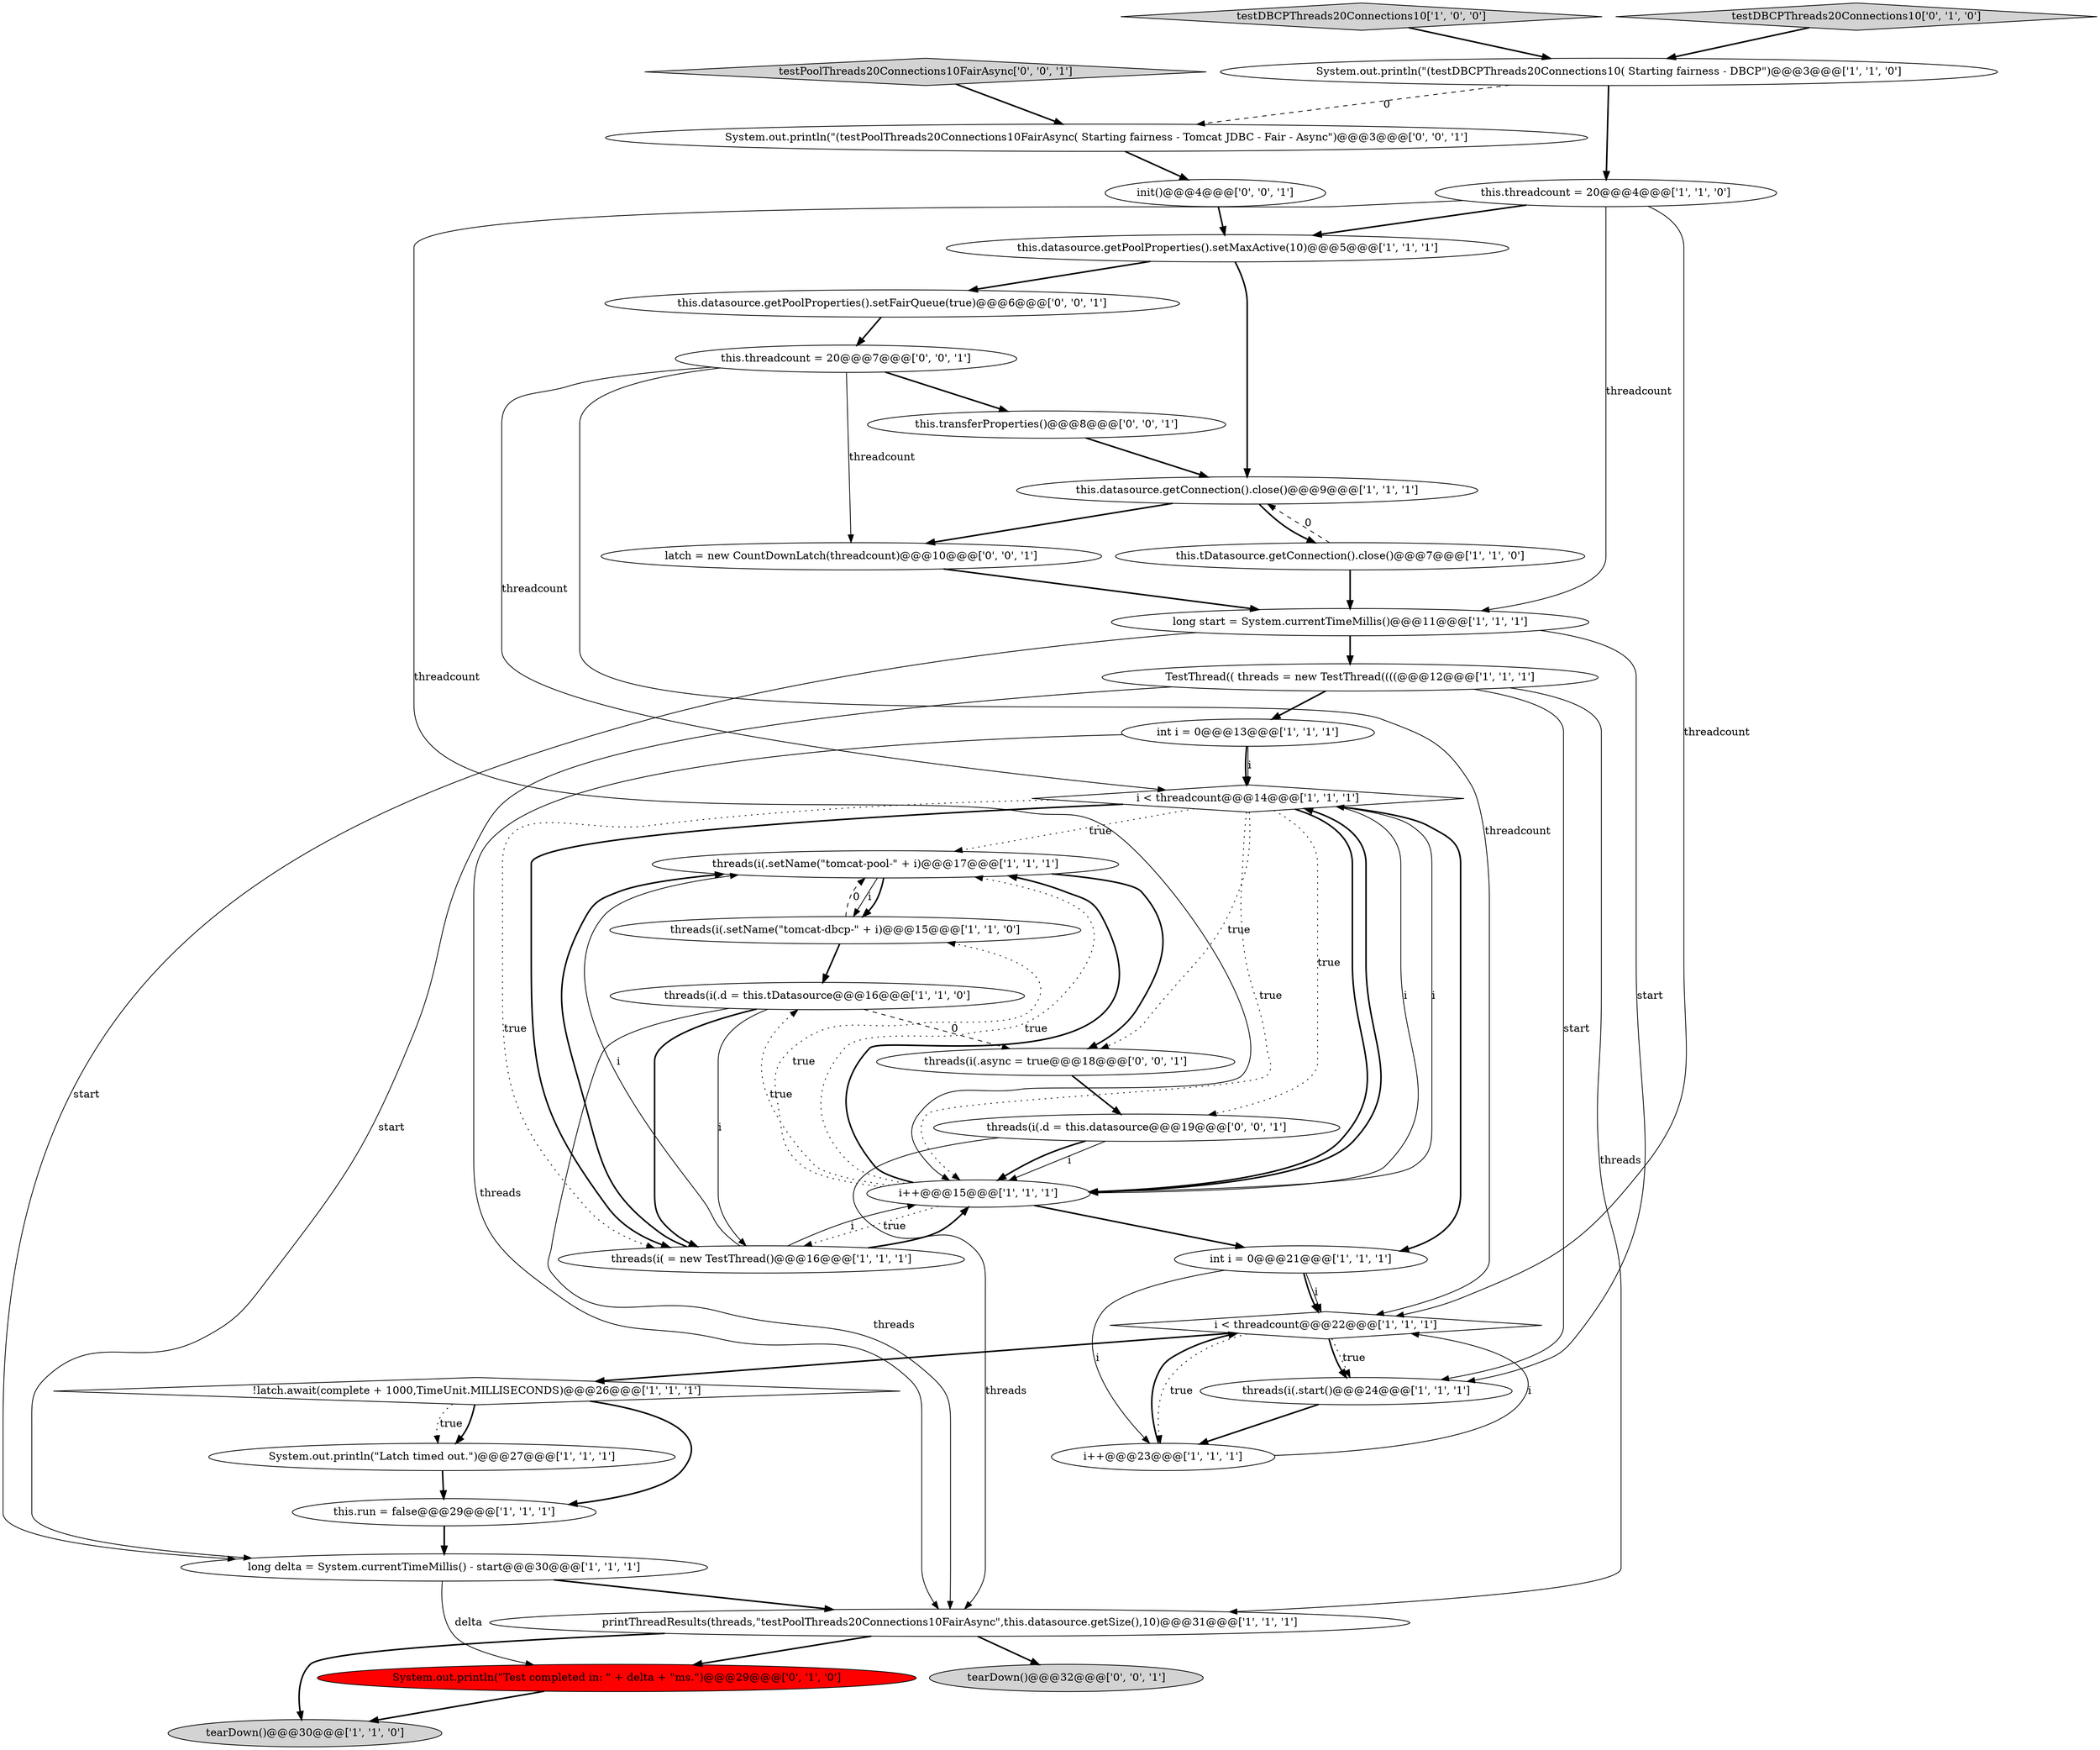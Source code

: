 digraph {
21 [style = filled, label = "printThreadResults(threads,\"testPoolThreads20Connections10FairAsync\",this.datasource.getSize(),10)@@@31@@@['1', '1', '1']", fillcolor = white, shape = ellipse image = "AAA0AAABBB1BBB"];
28 [style = filled, label = "tearDown()@@@32@@@['0', '0', '1']", fillcolor = lightgray, shape = ellipse image = "AAA0AAABBB3BBB"];
1 [style = filled, label = "int i = 0@@@21@@@['1', '1', '1']", fillcolor = white, shape = ellipse image = "AAA0AAABBB1BBB"];
14 [style = filled, label = "this.run = false@@@29@@@['1', '1', '1']", fillcolor = white, shape = ellipse image = "AAA0AAABBB1BBB"];
3 [style = filled, label = "System.out.println(\"(testDBCPThreads20Connections10( Starting fairness - DBCP\")@@@3@@@['1', '1', '0']", fillcolor = white, shape = ellipse image = "AAA0AAABBB1BBB"];
5 [style = filled, label = "i < threadcount@@@14@@@['1', '1', '1']", fillcolor = white, shape = diamond image = "AAA0AAABBB1BBB"];
22 [style = filled, label = "threads(i(.setName(\"tomcat-pool-\" + i)@@@17@@@['1', '1', '1']", fillcolor = white, shape = ellipse image = "AAA0AAABBB1BBB"];
27 [style = filled, label = "this.datasource.getPoolProperties().setFairQueue(true)@@@6@@@['0', '0', '1']", fillcolor = white, shape = ellipse image = "AAA0AAABBB3BBB"];
24 [style = filled, label = "this.threadcount = 20@@@4@@@['1', '1', '0']", fillcolor = white, shape = ellipse image = "AAA0AAABBB1BBB"];
9 [style = filled, label = "threads(i(.setName(\"tomcat-dbcp-\" + i)@@@15@@@['1', '1', '0']", fillcolor = white, shape = ellipse image = "AAA0AAABBB1BBB"];
16 [style = filled, label = "this.datasource.getConnection().close()@@@9@@@['1', '1', '1']", fillcolor = white, shape = ellipse image = "AAA0AAABBB1BBB"];
4 [style = filled, label = "TestThread(( threads = new TestThread((((@@@12@@@['1', '1', '1']", fillcolor = white, shape = ellipse image = "AAA0AAABBB1BBB"];
8 [style = filled, label = "testDBCPThreads20Connections10['1', '0', '0']", fillcolor = lightgray, shape = diamond image = "AAA0AAABBB1BBB"];
13 [style = filled, label = "long delta = System.currentTimeMillis() - start@@@30@@@['1', '1', '1']", fillcolor = white, shape = ellipse image = "AAA0AAABBB1BBB"];
11 [style = filled, label = "threads(i(.d = this.tDatasource@@@16@@@['1', '1', '0']", fillcolor = white, shape = ellipse image = "AAA0AAABBB1BBB"];
26 [style = filled, label = "System.out.println(\"Test completed in: \" + delta + \"ms.\")@@@29@@@['0', '1', '0']", fillcolor = red, shape = ellipse image = "AAA1AAABBB2BBB"];
29 [style = filled, label = "init()@@@4@@@['0', '0', '1']", fillcolor = white, shape = ellipse image = "AAA0AAABBB3BBB"];
19 [style = filled, label = "tearDown()@@@30@@@['1', '1', '0']", fillcolor = lightgray, shape = ellipse image = "AAA0AAABBB1BBB"];
23 [style = filled, label = "!latch.await(complete + 1000,TimeUnit.MILLISECONDS)@@@26@@@['1', '1', '1']", fillcolor = white, shape = diamond image = "AAA0AAABBB1BBB"];
7 [style = filled, label = "this.datasource.getPoolProperties().setMaxActive(10)@@@5@@@['1', '1', '1']", fillcolor = white, shape = ellipse image = "AAA0AAABBB1BBB"];
2 [style = filled, label = "i++@@@15@@@['1', '1', '1']", fillcolor = white, shape = ellipse image = "AAA0AAABBB1BBB"];
12 [style = filled, label = "long start = System.currentTimeMillis()@@@11@@@['1', '1', '1']", fillcolor = white, shape = ellipse image = "AAA0AAABBB1BBB"];
35 [style = filled, label = "testPoolThreads20Connections10FairAsync['0', '0', '1']", fillcolor = lightgray, shape = diamond image = "AAA0AAABBB3BBB"];
20 [style = filled, label = "i < threadcount@@@22@@@['1', '1', '1']", fillcolor = white, shape = diamond image = "AAA0AAABBB1BBB"];
32 [style = filled, label = "threads(i(.async = true@@@18@@@['0', '0', '1']", fillcolor = white, shape = ellipse image = "AAA0AAABBB3BBB"];
30 [style = filled, label = "System.out.println(\"(testPoolThreads20Connections10FairAsync( Starting fairness - Tomcat JDBC - Fair - Async\")@@@3@@@['0', '0', '1']", fillcolor = white, shape = ellipse image = "AAA0AAABBB3BBB"];
0 [style = filled, label = "int i = 0@@@13@@@['1', '1', '1']", fillcolor = white, shape = ellipse image = "AAA0AAABBB1BBB"];
31 [style = filled, label = "this.transferProperties()@@@8@@@['0', '0', '1']", fillcolor = white, shape = ellipse image = "AAA0AAABBB3BBB"];
25 [style = filled, label = "testDBCPThreads20Connections10['0', '1', '0']", fillcolor = lightgray, shape = diamond image = "AAA0AAABBB2BBB"];
6 [style = filled, label = "System.out.println(\"Latch timed out.\")@@@27@@@['1', '1', '1']", fillcolor = white, shape = ellipse image = "AAA0AAABBB1BBB"];
33 [style = filled, label = "threads(i(.d = this.datasource@@@19@@@['0', '0', '1']", fillcolor = white, shape = ellipse image = "AAA0AAABBB3BBB"];
36 [style = filled, label = "latch = new CountDownLatch(threadcount)@@@10@@@['0', '0', '1']", fillcolor = white, shape = ellipse image = "AAA0AAABBB3BBB"];
17 [style = filled, label = "threads(i( = new TestThread()@@@16@@@['1', '1', '1']", fillcolor = white, shape = ellipse image = "AAA0AAABBB1BBB"];
34 [style = filled, label = "this.threadcount = 20@@@7@@@['0', '0', '1']", fillcolor = white, shape = ellipse image = "AAA0AAABBB3BBB"];
18 [style = filled, label = "threads(i(.start()@@@24@@@['1', '1', '1']", fillcolor = white, shape = ellipse image = "AAA0AAABBB1BBB"];
10 [style = filled, label = "i++@@@23@@@['1', '1', '1']", fillcolor = white, shape = ellipse image = "AAA0AAABBB1BBB"];
15 [style = filled, label = "this.tDatasource.getConnection().close()@@@7@@@['1', '1', '0']", fillcolor = white, shape = ellipse image = "AAA0AAABBB1BBB"];
11->32 [style = dashed, label="0"];
4->18 [style = solid, label="start"];
9->11 [style = bold, label=""];
2->22 [style = dotted, label="true"];
3->24 [style = bold, label=""];
5->32 [style = dotted, label="true"];
11->17 [style = solid, label="i"];
1->20 [style = bold, label=""];
34->5 [style = solid, label="threadcount"];
36->12 [style = bold, label=""];
30->29 [style = bold, label=""];
21->28 [style = bold, label=""];
22->9 [style = solid, label="i"];
2->11 [style = dotted, label="true"];
17->22 [style = solid, label="i"];
21->26 [style = bold, label=""];
5->22 [style = dotted, label="true"];
7->16 [style = bold, label=""];
33->2 [style = solid, label="i"];
20->18 [style = dotted, label="true"];
10->20 [style = solid, label="i"];
0->21 [style = solid, label="threads"];
15->16 [style = dashed, label="0"];
21->19 [style = bold, label=""];
22->9 [style = bold, label=""];
25->3 [style = bold, label=""];
12->13 [style = solid, label="start"];
34->31 [style = bold, label=""];
22->32 [style = bold, label=""];
5->33 [style = dotted, label="true"];
5->17 [style = bold, label=""];
4->0 [style = bold, label=""];
23->14 [style = bold, label=""];
20->18 [style = bold, label=""];
5->1 [style = bold, label=""];
20->23 [style = bold, label=""];
17->2 [style = bold, label=""];
20->10 [style = dotted, label="true"];
1->10 [style = solid, label="i"];
11->17 [style = bold, label=""];
15->12 [style = bold, label=""];
24->7 [style = bold, label=""];
2->5 [style = solid, label="i"];
1->20 [style = solid, label="i"];
34->20 [style = solid, label="threadcount"];
16->36 [style = bold, label=""];
3->30 [style = dashed, label="0"];
2->1 [style = bold, label=""];
24->2 [style = solid, label="threadcount"];
5->2 [style = solid, label="i"];
34->36 [style = solid, label="threadcount"];
8->3 [style = bold, label=""];
9->22 [style = dashed, label="0"];
26->19 [style = bold, label=""];
32->33 [style = bold, label=""];
27->34 [style = bold, label=""];
13->26 [style = solid, label="delta"];
2->9 [style = dotted, label="true"];
18->10 [style = bold, label=""];
23->6 [style = bold, label=""];
12->18 [style = solid, label="start"];
14->13 [style = bold, label=""];
24->12 [style = solid, label="threadcount"];
35->30 [style = bold, label=""];
33->2 [style = bold, label=""];
2->5 [style = bold, label=""];
5->2 [style = dotted, label="true"];
0->5 [style = bold, label=""];
33->21 [style = solid, label="threads"];
5->17 [style = dotted, label="true"];
16->15 [style = bold, label=""];
10->20 [style = bold, label=""];
31->16 [style = bold, label=""];
23->6 [style = dotted, label="true"];
2->17 [style = dotted, label="true"];
17->22 [style = bold, label=""];
4->13 [style = solid, label="start"];
24->20 [style = solid, label="threadcount"];
0->5 [style = solid, label="i"];
6->14 [style = bold, label=""];
5->2 [style = bold, label=""];
11->21 [style = solid, label="threads"];
12->4 [style = bold, label=""];
7->27 [style = bold, label=""];
29->7 [style = bold, label=""];
17->2 [style = solid, label="i"];
2->22 [style = bold, label=""];
4->21 [style = solid, label="threads"];
13->21 [style = bold, label=""];
}
